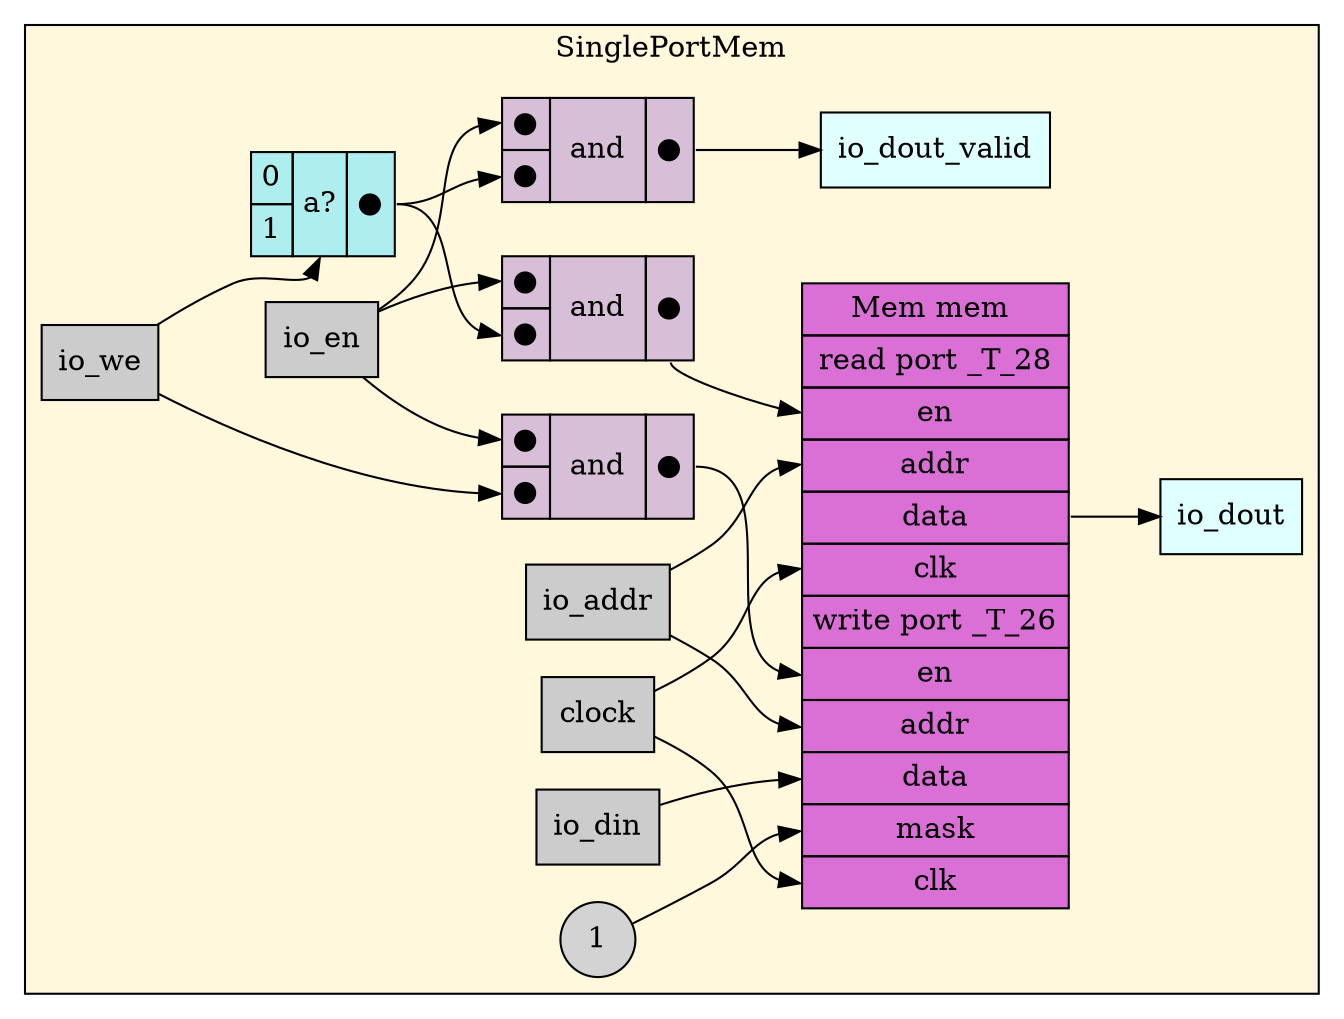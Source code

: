 digraph SinglePortMem {
stylesheet = "styles.css"
rankdir="LR" 

subgraph cluster_SinglePortMem {
  label="SinglePortMem"
  URL=""
  bgcolor="#FFF8DC"
  cluster_SinglePortMem_clock [shape = "rectangle" style="filled" fillcolor="#CCCCCC" label="clock" rank="0"]
     
cluster_SinglePortMem_io_en [shape = "rectangle" style="filled" fillcolor="#CCCCCC" label="io_en" rank="0"]
     
cluster_SinglePortMem_io_we [shape = "rectangle" style="filled" fillcolor="#CCCCCC" label="io_we" rank="0"]
     
cluster_SinglePortMem_io_addr [shape = "rectangle" style="filled" fillcolor="#CCCCCC" label="io_addr" rank="0"]
     
cluster_SinglePortMem_io_din [shape = "rectangle" style="filled" fillcolor="#CCCCCC" label="io_din" rank="0"]
     
cluster_SinglePortMem_io_dout [shape = "rectangle" style="filled" fillcolor="#E0FFFF" label="io_dout" rank="1000"]
     
cluster_SinglePortMem_io_dout_valid [shape = "rectangle" style="filled" fillcolor="#E0FFFF" label="io_dout_valid" rank="1000"]
     

struct_cluster_SinglePortMem_mem [shape="plaintext" label=<
<TABLE BORDER="0" CELLBORDER="1" CELLSPACING="0" CELLPADDING="4" BGCOLOR="#DA70D6">
  <TR>
    <TD>Mem mem </TD>
  </TR>
    
<TR><TD>read port _T_28</TD></TR>
            
<TR><TD PORT="_T_28_en">en</TD></TR>
          
<TR><TD PORT="_T_28_addr">addr</TD></TR>
          
<TR><TD PORT="_T_28_data">data</TD></TR>
          
<TR><TD PORT="_T_28_clk">clk</TD></TR>
    
<TR><TD>write port _T_26</TD></TR>
            
<TR><TD PORT="_T_26_en">en</TD></TR>
          
<TR><TD PORT="_T_26_addr">addr</TD></TR>
          
<TR><TD PORT="_T_26_data">data</TD></TR>
          
<TR><TD PORT="_T_26_mask">mask</TD></TR>
          
<TR><TD PORT="_T_26_clk">clk</TD></TR>
    
</TABLE>>];
    

op_and_14647 [shape = "plaintext" label=<
<TABLE BORDER="0" CELLBORDER="1" CELLSPACING="0" CELLPADDING="4" BGCOLOR="#D8BFD8">
  <TR>
    <TD PORT="in1">&#x25cf;</TD>
    <TD ROWSPAN="2" > and </TD>
    <TD ROWSPAN="2" PORT="out">&#x25cf;</TD>
  </TR>
  <TR>
    <TD PORT="in2">&#x25cf;</TD>
  </TR>
</TABLE>>];
       

mux_1753008680 [shape = "plaintext" label=<
<TABLE BORDER="0" CELLBORDER="1" CELLSPACING="0" CELLPADDING="4" BGCOLOR="#AFEEEE">
  <TR>
    <TD PORT="in1">0</TD>
    <TD ROWSPAN="2" PORT="select">a?</TD>
    <TD ROWSPAN="2" PORT="out">&#x25cf;</TD>
  </TR>
  <TR>
    <TD PORT="in2">1</TD>
  </TR>
</TABLE>>];
       

op_and_14648 [shape = "plaintext" label=<
<TABLE BORDER="0" CELLBORDER="1" CELLSPACING="0" CELLPADDING="4" BGCOLOR="#D8BFD8">
  <TR>
    <TD PORT="in1">&#x25cf;</TD>
    <TD ROWSPAN="2" > and </TD>
    <TD ROWSPAN="2" PORT="out">&#x25cf;</TD>
  </TR>
  <TR>
    <TD PORT="in2">&#x25cf;</TD>
  </TR>
</TABLE>>];
       

mux_1753008680 [shape = "plaintext" label=<
<TABLE BORDER="0" CELLBORDER="1" CELLSPACING="0" CELLPADDING="4" BGCOLOR="#AFEEEE">
  <TR>
    <TD PORT="in1">0</TD>
    <TD ROWSPAN="2" PORT="select">a?</TD>
    <TD ROWSPAN="2" PORT="out">&#x25cf;</TD>
  </TR>
  <TR>
    <TD PORT="in2">1</TD>
  </TR>
</TABLE>>];
       

op_and_14649 [shape = "plaintext" label=<
<TABLE BORDER="0" CELLBORDER="1" CELLSPACING="0" CELLPADDING="4" BGCOLOR="#D8BFD8">
  <TR>
    <TD PORT="in1">&#x25cf;</TD>
    <TD ROWSPAN="2" > and </TD>
    <TD ROWSPAN="2" PORT="out">&#x25cf;</TD>
  </TR>
  <TR>
    <TD PORT="in2">&#x25cf;</TD>
  </TR>
</TABLE>>];
       
cluster_SinglePortMem_lit14650 [shape="circle" style="filled" BGCOLOR="#C0C0C0" label="1"]
     

  struct_cluster_SinglePortMem_mem:_T_28_data -> cluster_SinglePortMem_io_dout
  op_and_14649:out -> struct_cluster_SinglePortMem_mem:_T_26_en
  op_and_14648:out -> struct_cluster_SinglePortMem_mem:_T_28_en
  cluster_SinglePortMem_io_addr -> struct_cluster_SinglePortMem_mem:_T_26_addr
  cluster_SinglePortMem_io_en -> op_and_14649:in1
  mux_1753008680:out -> op_and_14647:in2
  cluster_SinglePortMem_clock -> struct_cluster_SinglePortMem_mem:_T_28_clk
  cluster_SinglePortMem_io_din -> struct_cluster_SinglePortMem_mem:_T_26_data
  mux_1753008680:out -> op_and_14648:in2
  cluster_SinglePortMem_io_addr -> struct_cluster_SinglePortMem_mem:_T_28_addr
  cluster_SinglePortMem_io_en -> op_and_14647:in1
  cluster_SinglePortMem_io_we -> mux_1753008680:select
  op_and_14647:out -> cluster_SinglePortMem_io_dout_valid
  cluster_SinglePortMem_io_we -> op_and_14649:in2
  cluster_SinglePortMem_lit14650 -> struct_cluster_SinglePortMem_mem:_T_26_mask
  cluster_SinglePortMem_io_en -> op_and_14648:in1
  cluster_SinglePortMem_clock -> struct_cluster_SinglePortMem_mem:_T_26_clk
  
  
}
     
}
